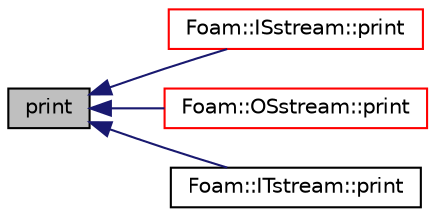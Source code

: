 digraph "print"
{
  bgcolor="transparent";
  edge [fontname="Helvetica",fontsize="10",labelfontname="Helvetica",labelfontsize="10"];
  node [fontname="Helvetica",fontsize="10",shape=record];
  rankdir="LR";
  Node1 [label="print",height=0.2,width=0.4,color="black", fillcolor="grey75", style="filled", fontcolor="black"];
  Node1 -> Node2 [dir="back",color="midnightblue",fontsize="10",style="solid",fontname="Helvetica"];
  Node2 [label="Foam::ISstream::print",height=0.2,width=0.4,color="red",URL="$a01190.html#a396408e517abe1f8cae9d2844a18ad1e",tooltip="Print description of IOstream to Ostream. "];
  Node1 -> Node3 [dir="back",color="midnightblue",fontsize="10",style="solid",fontname="Helvetica"];
  Node3 [label="Foam::OSstream::print",height=0.2,width=0.4,color="red",URL="$a01724.html#a396408e517abe1f8cae9d2844a18ad1e",tooltip="Print description of IOstream to Ostream. "];
  Node1 -> Node4 [dir="back",color="midnightblue",fontsize="10",style="solid",fontname="Helvetica"];
  Node4 [label="Foam::ITstream::print",height=0.2,width=0.4,color="black",URL="$a01207.html#a396408e517abe1f8cae9d2844a18ad1e",tooltip="Print description of IOstream to Ostream. "];
}
